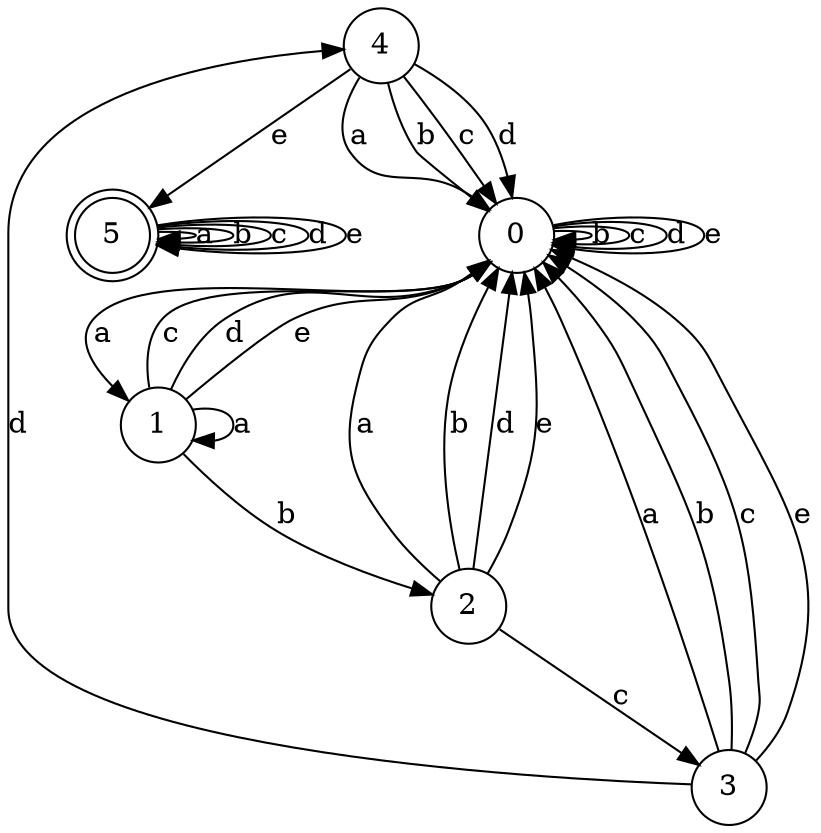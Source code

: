digraph { 
node [shape = doublecircle]; 5 ;
node [shape = circle]; 
0 -> 1 [ label="a", weigth="0.6"]; 
0 -> 0 [ label="b", weigth="0.6"]; 
0 -> 0 [ label="c", weigth="0.6"]; 
0 -> 0 [ label="d", weigth="0.6"]; 
0 -> 0 [ label="e", weigth="0.6"]; 
1 -> 2 [ label="b", weigth="0.6"]; 
1 -> 1 [ label="a", weigth="0.6"]; 
1 -> 0 [ label="c", weigth="0.6"]; 
1 -> 0 [ label="d", weigth="0.6"]; 
1 -> 0 [ label="e", weigth="0.6"]; 
2 -> 3 [ label="c", weigth="0.6"]; 
2 -> 0 [ label="a", weigth="0.6"]; 
2 -> 0 [ label="b", weigth="0.6"]; 
2 -> 0 [ label="d", weigth="0.6"]; 
2 -> 0 [ label="e", weigth="0.6"]; 
3 -> 4 [ label="d", weigth="0.6"]; 
3 -> 0 [ label="a", weigth="0.6"]; 
3 -> 0 [ label="b", weigth="0.6"]; 
3 -> 0 [ label="c", weigth="0.6"]; 
3 -> 0 [ label="e", weigth="0.6"]; 
4 -> 5 [ label="e", weigth="0.6"]; 
4 -> 0 [ label="a", weigth="0.6"]; 
4 -> 0 [ label="b", weigth="0.6"]; 
4 -> 0 [ label="c", weigth="0.6"]; 
4 -> 0 [ label="d", weigth="0.6"]; 
5 -> 5 [ label="a", weigth="0.6"]; 
5 -> 5 [ label="b", weigth="0.6"]; 
5 -> 5 [ label="c", weigth="0.6"]; 
5 -> 5 [ label="d", weigth="0.6"]; 
5 -> 5 [ label="e", weigth="0.6"]; 
}